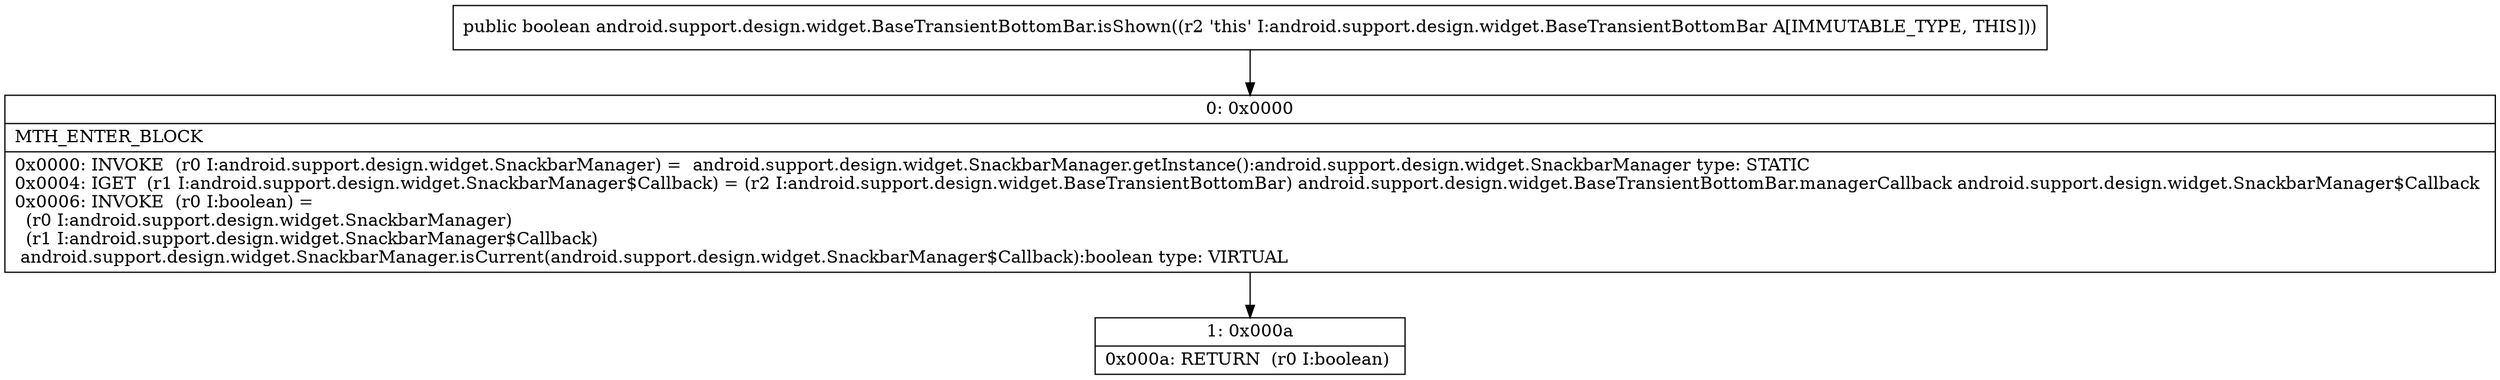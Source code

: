 digraph "CFG forandroid.support.design.widget.BaseTransientBottomBar.isShown()Z" {
Node_0 [shape=record,label="{0\:\ 0x0000|MTH_ENTER_BLOCK\l|0x0000: INVOKE  (r0 I:android.support.design.widget.SnackbarManager) =  android.support.design.widget.SnackbarManager.getInstance():android.support.design.widget.SnackbarManager type: STATIC \l0x0004: IGET  (r1 I:android.support.design.widget.SnackbarManager$Callback) = (r2 I:android.support.design.widget.BaseTransientBottomBar) android.support.design.widget.BaseTransientBottomBar.managerCallback android.support.design.widget.SnackbarManager$Callback \l0x0006: INVOKE  (r0 I:boolean) = \l  (r0 I:android.support.design.widget.SnackbarManager)\l  (r1 I:android.support.design.widget.SnackbarManager$Callback)\l android.support.design.widget.SnackbarManager.isCurrent(android.support.design.widget.SnackbarManager$Callback):boolean type: VIRTUAL \l}"];
Node_1 [shape=record,label="{1\:\ 0x000a|0x000a: RETURN  (r0 I:boolean) \l}"];
MethodNode[shape=record,label="{public boolean android.support.design.widget.BaseTransientBottomBar.isShown((r2 'this' I:android.support.design.widget.BaseTransientBottomBar A[IMMUTABLE_TYPE, THIS])) }"];
MethodNode -> Node_0;
Node_0 -> Node_1;
}

